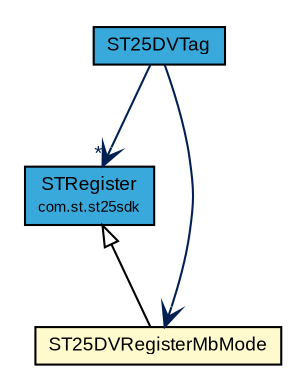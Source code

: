 #!/usr/local/bin/dot
#
# Class diagram 
# Generated by UMLGraph version R5_7_2-3-gee82a7 (http://www.umlgraph.org/)
#

digraph G {
	edge [fontname="arial",fontsize=10,labelfontname="arial",labelfontsize=10];
	node [fontname="arial",fontsize=10,shape=plaintext];
	nodesep=0.25;
	ranksep=0.5;
	// com.st.st25sdk.STRegister
	c32282 [label=<<table title="com.st.st25sdk.STRegister" border="0" cellborder="1" cellspacing="0" cellpadding="2" port="p" bgcolor="#39a9dc" href="../../STRegister.html">
		<tr><td><table border="0" cellspacing="0" cellpadding="1">
<tr><td align="center" balign="center"> STRegister </td></tr>
<tr><td align="center" balign="center"><font point-size="7.0"> com.st.st25sdk </font></td></tr>
		</table></td></tr>
		</table>>, URL="../../STRegister.html", fontname="arial", fontcolor="black", fontsize=9.0];
	// com.st.st25sdk.type5.st25dv.ST25DVTag
	c32472 [label=<<table title="com.st.st25sdk.type5.st25dv.ST25DVTag" border="0" cellborder="1" cellspacing="0" cellpadding="2" port="p" bgcolor="#39a9dc" href="./ST25DVTag.html">
		<tr><td><table border="0" cellspacing="0" cellpadding="1">
<tr><td align="center" balign="center"> ST25DVTag </td></tr>
		</table></td></tr>
		</table>>, URL="./ST25DVTag.html", fontname="arial", fontcolor="black", fontsize=9.0];
	// com.st.st25sdk.type5.st25dv.ST25DVRegisterMbMode
	c32479 [label=<<table title="com.st.st25sdk.type5.st25dv.ST25DVRegisterMbMode" border="0" cellborder="1" cellspacing="0" cellpadding="2" port="p" bgcolor="lemonChiffon" href="./ST25DVRegisterMbMode.html">
		<tr><td><table border="0" cellspacing="0" cellpadding="1">
<tr><td align="center" balign="center"> ST25DVRegisterMbMode </td></tr>
		</table></td></tr>
		</table>>, URL="./ST25DVRegisterMbMode.html", fontname="arial", fontcolor="black", fontsize=9.0];
	//com.st.st25sdk.type5.st25dv.ST25DVRegisterMbMode extends com.st.st25sdk.STRegister
	c32282:p -> c32479:p [dir=back,arrowtail=empty];
	// com.st.st25sdk.type5.st25dv.ST25DVTag NAVASSOC com.st.st25sdk.STRegister
	c32472:p -> c32282:p [taillabel="", label="", headlabel="*", fontname="arial", fontcolor="#002052", fontsize=10.0, color="#002052", arrowhead=open];
	// com.st.st25sdk.type5.st25dv.ST25DVTag NAVASSOC com.st.st25sdk.type5.st25dv.ST25DVRegisterMbMode
	c32472:p -> c32479:p [taillabel="", label="", headlabel="", fontname="arial", fontcolor="#002052", fontsize=10.0, color="#002052", arrowhead=open];
}

